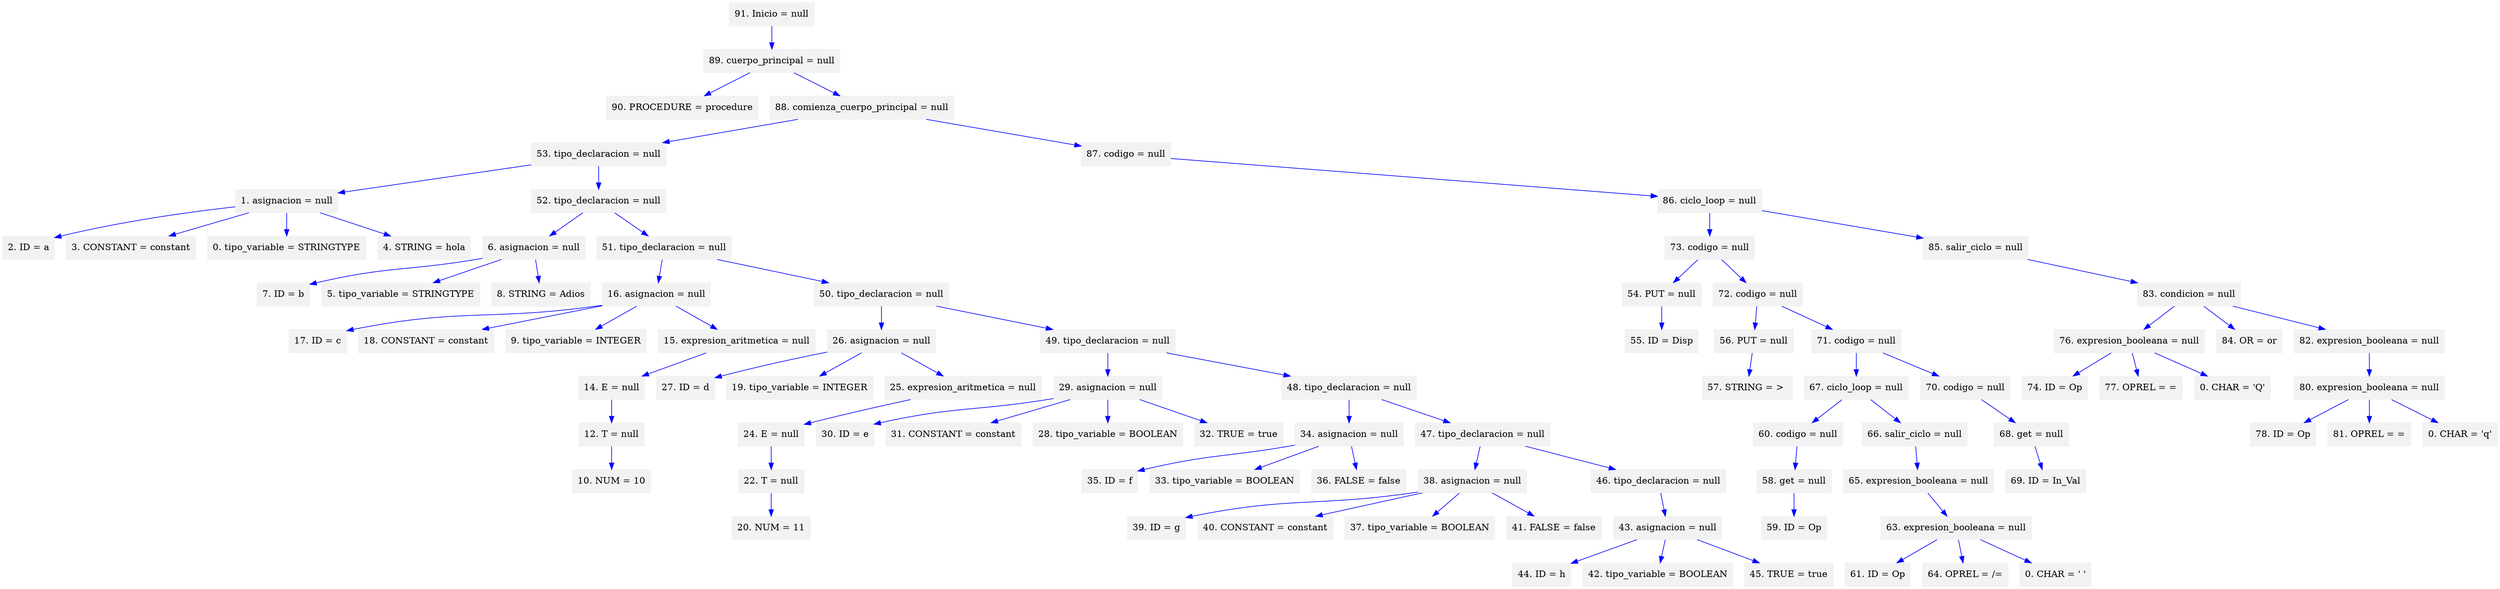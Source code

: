 digraph G {node[shape=box, style=filled, color=Gray95]; edge[color=blue];rankdir=UD 

"91. Inicio = null"->"89. cuerpo_principal = null""89. cuerpo_principal = null"->"90. PROCEDURE = procedure""89. cuerpo_principal = null"->"88. comienza_cuerpo_principal = null""88. comienza_cuerpo_principal = null"->"53. tipo_declaracion = null""53. tipo_declaracion = null"->"1. asignacion = null""1. asignacion = null"->"2. ID = a""1. asignacion = null"->"3. CONSTANT = constant""1. asignacion = null"->"0. tipo_variable = STRINGTYPE""1. asignacion = null"->"4. STRING = hola""53. tipo_declaracion = null"->"52. tipo_declaracion = null""52. tipo_declaracion = null"->"6. asignacion = null""6. asignacion = null"->"7. ID = b""6. asignacion = null"->"5. tipo_variable = STRINGTYPE""6. asignacion = null"->"8. STRING = Adios""52. tipo_declaracion = null"->"51. tipo_declaracion = null""51. tipo_declaracion = null"->"16. asignacion = null""16. asignacion = null"->"17. ID = c""16. asignacion = null"->"18. CONSTANT = constant""16. asignacion = null"->"9. tipo_variable = INTEGER""16. asignacion = null"->"15. expresion_aritmetica = null""15. expresion_aritmetica = null"->"14. E = null""14. E = null"->"12. T = null""12. T = null"->"10. NUM = 10""51. tipo_declaracion = null"->"50. tipo_declaracion = null""50. tipo_declaracion = null"->"26. asignacion = null""26. asignacion = null"->"27. ID = d""26. asignacion = null"->"19. tipo_variable = INTEGER""26. asignacion = null"->"25. expresion_aritmetica = null""25. expresion_aritmetica = null"->"24. E = null""24. E = null"->"22. T = null""22. T = null"->"20. NUM = 11""50. tipo_declaracion = null"->"49. tipo_declaracion = null""49. tipo_declaracion = null"->"29. asignacion = null""29. asignacion = null"->"30. ID = e""29. asignacion = null"->"31. CONSTANT = constant""29. asignacion = null"->"28. tipo_variable = BOOLEAN""29. asignacion = null"->"32. TRUE = true""49. tipo_declaracion = null"->"48. tipo_declaracion = null""48. tipo_declaracion = null"->"34. asignacion = null""34. asignacion = null"->"35. ID = f""34. asignacion = null"->"33. tipo_variable = BOOLEAN""34. asignacion = null"->"36. FALSE = false""48. tipo_declaracion = null"->"47. tipo_declaracion = null""47. tipo_declaracion = null"->"38. asignacion = null""38. asignacion = null"->"39. ID = g""38. asignacion = null"->"40. CONSTANT = constant""38. asignacion = null"->"37. tipo_variable = BOOLEAN""38. asignacion = null"->"41. FALSE = false""47. tipo_declaracion = null"->"46. tipo_declaracion = null""46. tipo_declaracion = null"->"43. asignacion = null""43. asignacion = null"->"44. ID = h""43. asignacion = null"->"42. tipo_variable = BOOLEAN""43. asignacion = null"->"45. TRUE = true""88. comienza_cuerpo_principal = null"->"87. codigo = null""87. codigo = null"->"86. ciclo_loop = null""86. ciclo_loop = null"->"73. codigo = null""73. codigo = null"->"54. PUT = null""54. PUT = null"->"55. ID = Disp""73. codigo = null"->"72. codigo = null""72. codigo = null"->"56. PUT = null""56. PUT = null"->"57. STRING = > ""72. codigo = null"->"71. codigo = null""71. codigo = null"->"67. ciclo_loop = null""67. ciclo_loop = null"->"60. codigo = null""60. codigo = null"->"58. get = null""58. get = null"->"59. ID = Op""67. ciclo_loop = null"->"66. salir_ciclo = null""66. salir_ciclo = null"->"65. expresion_booleana = null""65. expresion_booleana = null"->"63. expresion_booleana = null""63. expresion_booleana = null"->"61. ID = Op""63. expresion_booleana = null"->"64. OPREL = /=""63. expresion_booleana = null"->"0. CHAR = ' '""71. codigo = null"->"70. codigo = null""70. codigo = null"->"68. get = null""68. get = null"->"69. ID = In_Val""86. ciclo_loop = null"->"85. salir_ciclo = null""85. salir_ciclo = null"->"83. condicion = null""83. condicion = null"->"76. expresion_booleana = null""76. expresion_booleana = null"->"74. ID = Op""76. expresion_booleana = null"->"77. OPREL = =""76. expresion_booleana = null"->"0. CHAR = 'Q'""83. condicion = null"->"84. OR = or""83. condicion = null"->"82. expresion_booleana = null""82. expresion_booleana = null"->"80. expresion_booleana = null""80. expresion_booleana = null"->"78. ID = Op""80. expresion_booleana = null"->"81. OPREL = =""80. expresion_booleana = null"->"0. CHAR = 'q'"

}
